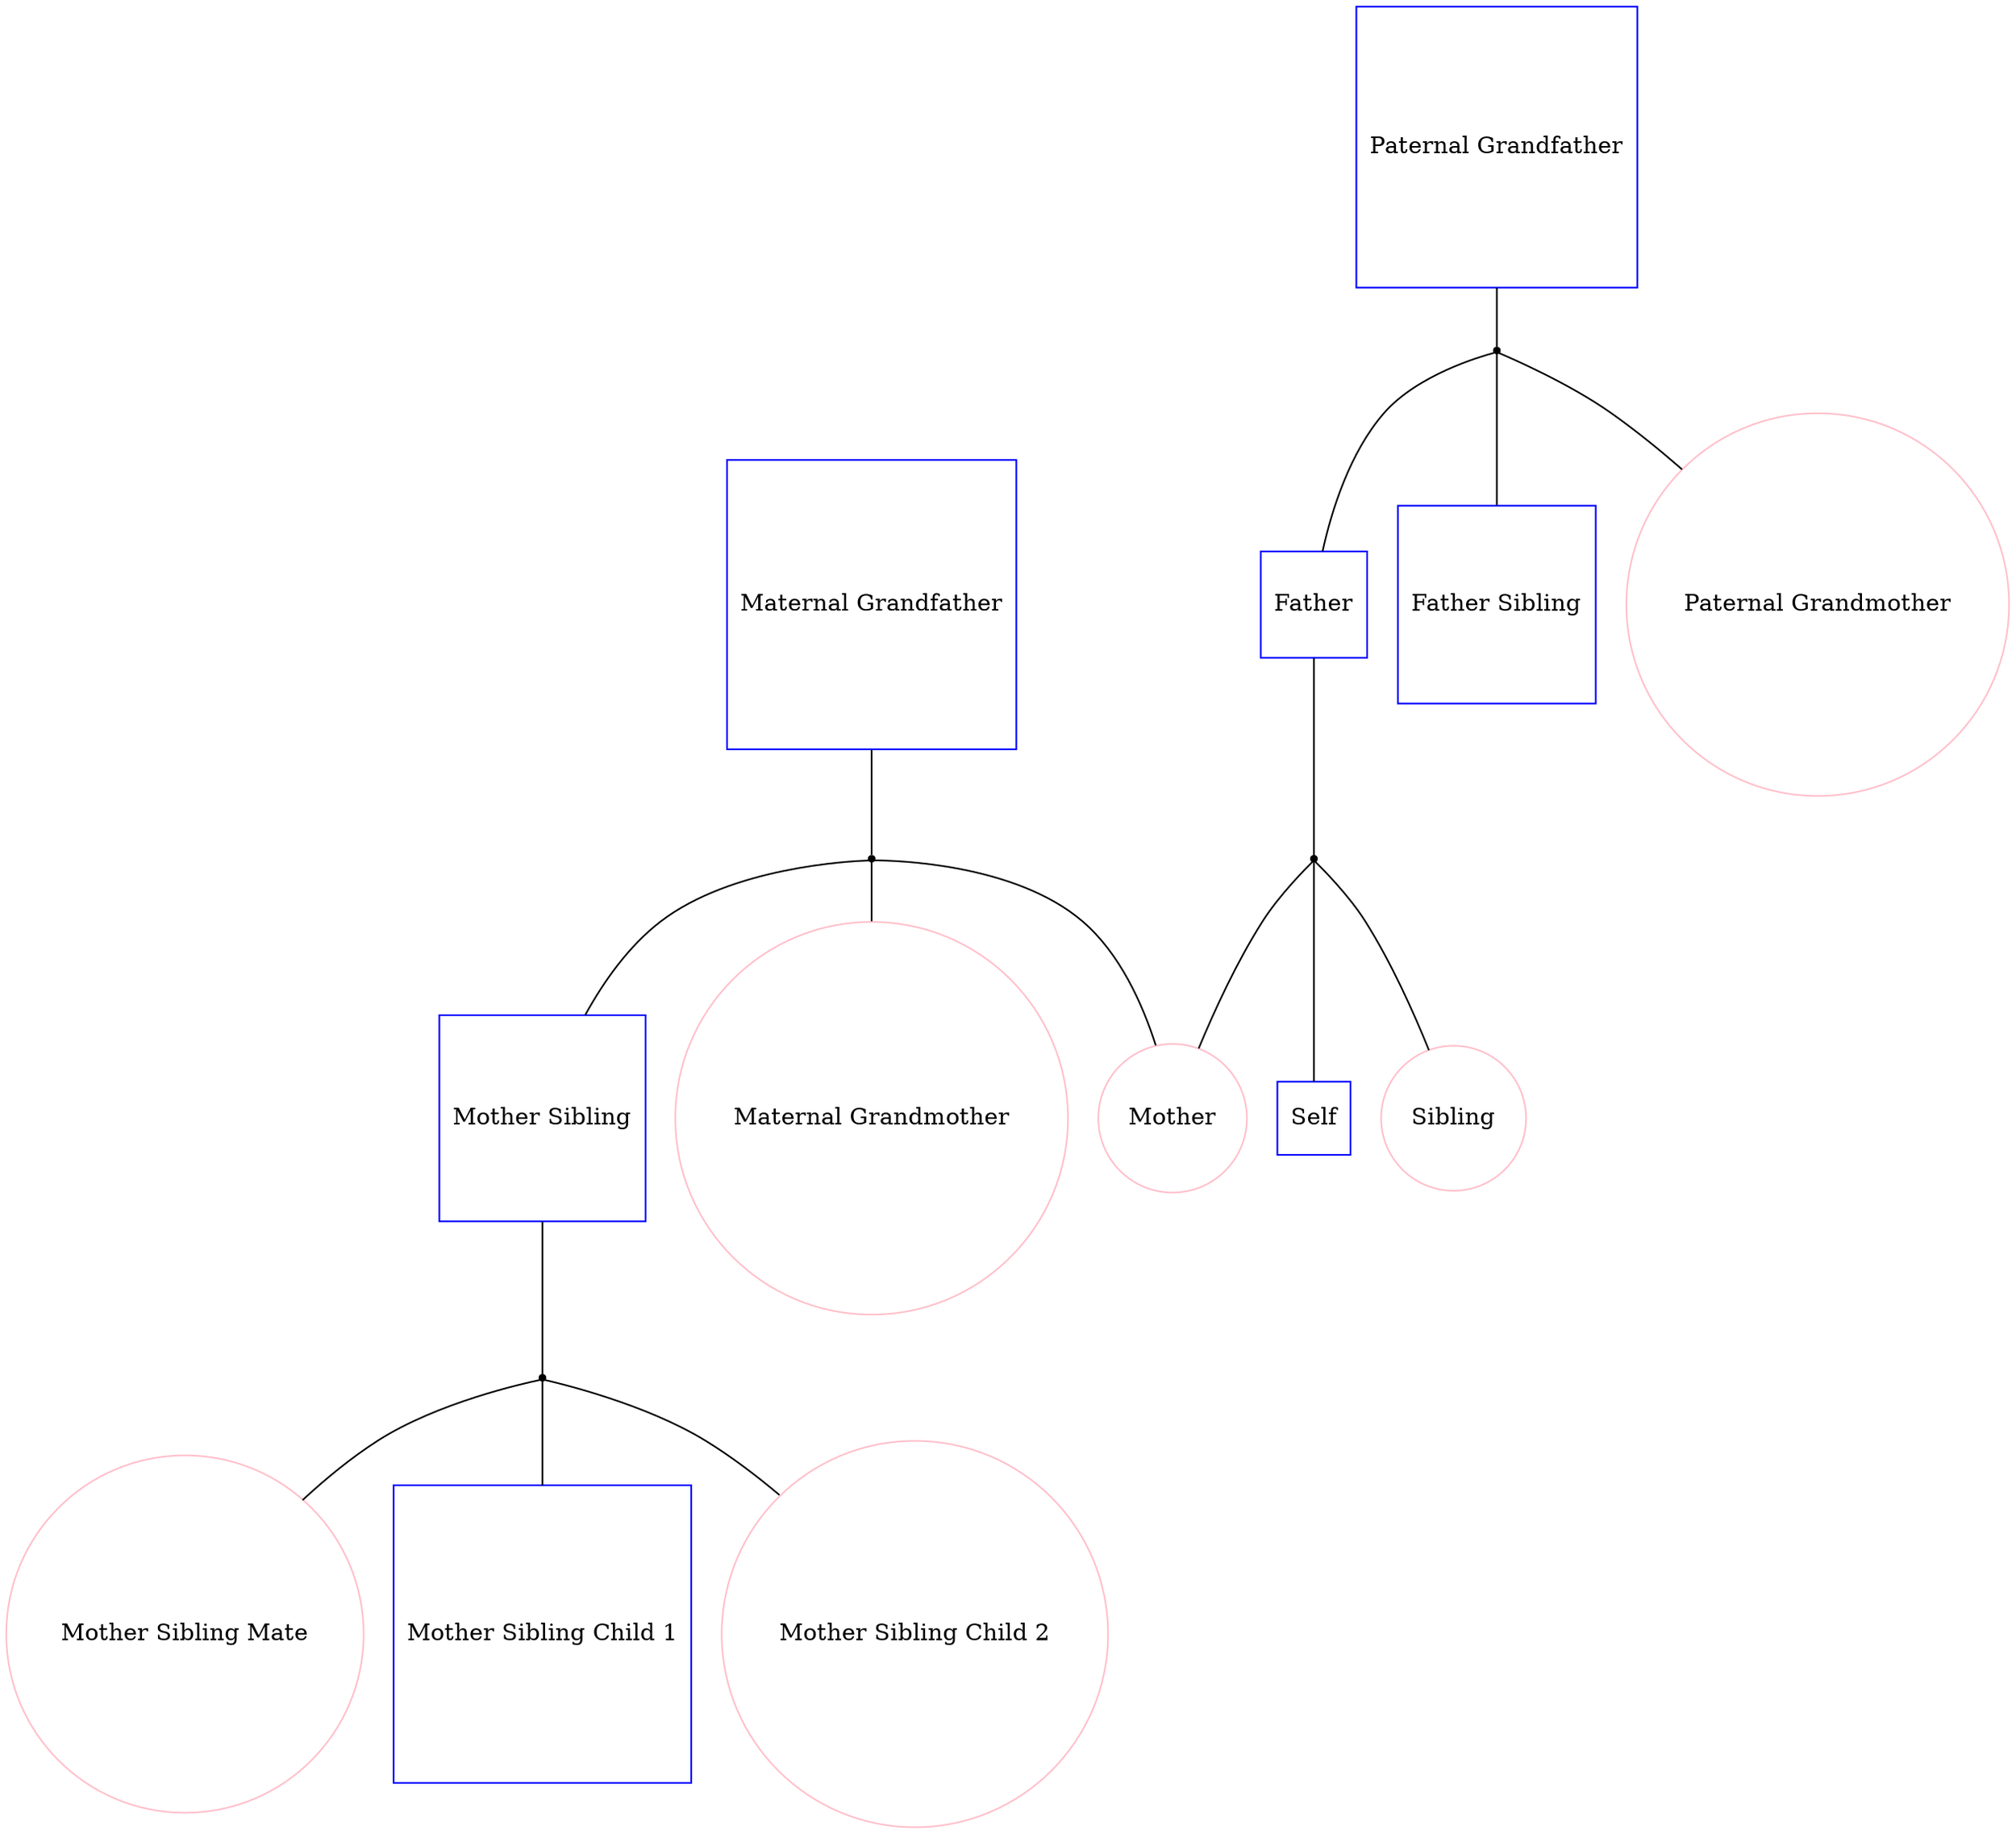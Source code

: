 
graph f6 {
"Self" [shape=box, regular=1, color="blue"];
"Sibling" [shape=oval, regular=1, color="pink"];
"Father" [shape=box, regular=1, color="blue"];
"Father Sibling" [shape=box, regular=1, color="blue"];
"Paternal Grandmother" [shape=oval, regular=1, color="pink"];
"Paternal Grandfather" [shape=box, regular=1, color="blue"];
"Mother" [shape=oval, regular=1, color="pink"];
"Mother Sibling" [shape=box, regular=1, color="blue"];
"Mother Sibling Mate" [shape=oval, regular=1, color="pink"];
"Mother Sibling Child 1" [shape=box, regular=1, color="blue"];
"Mother Sibling Child 2" [shape=oval, regular=1, color="pink"];
"Maternal Grandfather" [shape=box, regular=1, color="blue"];
"Maternal Grandmother" [shape=oval, regular=1, color="pink"];

"father+mother" [shape=point];
"paternalgrandfather+paternalgrandmother" [shape=point];
"mothersibling+mothersiblingmate" [shape=point];
"maternalgrandfather+maternalgrandmother" [shape=point];

"Father" -- "father+mother" -- "Mother";
"Paternal Grandfather" -- "paternalgrandfather+paternalgrandmother" -- "Paternal Grandmother";
"Mother Sibling" -- "mothersibling+mothersiblingmate" -- "Mother Sibling Mate";
"Maternal Grandfather" -- "maternalgrandfather+maternalgrandmother" -- "Maternal Grandmother";

"father+mother" -- "Self";
"father+mother" -- "Sibling";
"paternalgrandfather+paternalgrandmother" -- "Father";
"paternalgrandfather+paternalgrandmother" -- "Father Sibling";
"maternalgrandfather+maternalgrandmother" -- "Mother";
"maternalgrandfather+maternalgrandmother" -- "Mother Sibling";
"mothersibling+mothersiblingmate" -- "Mother Sibling Child 1";
"mothersibling+mothersiblingmate" -- "Mother Sibling Child 2";
}
    